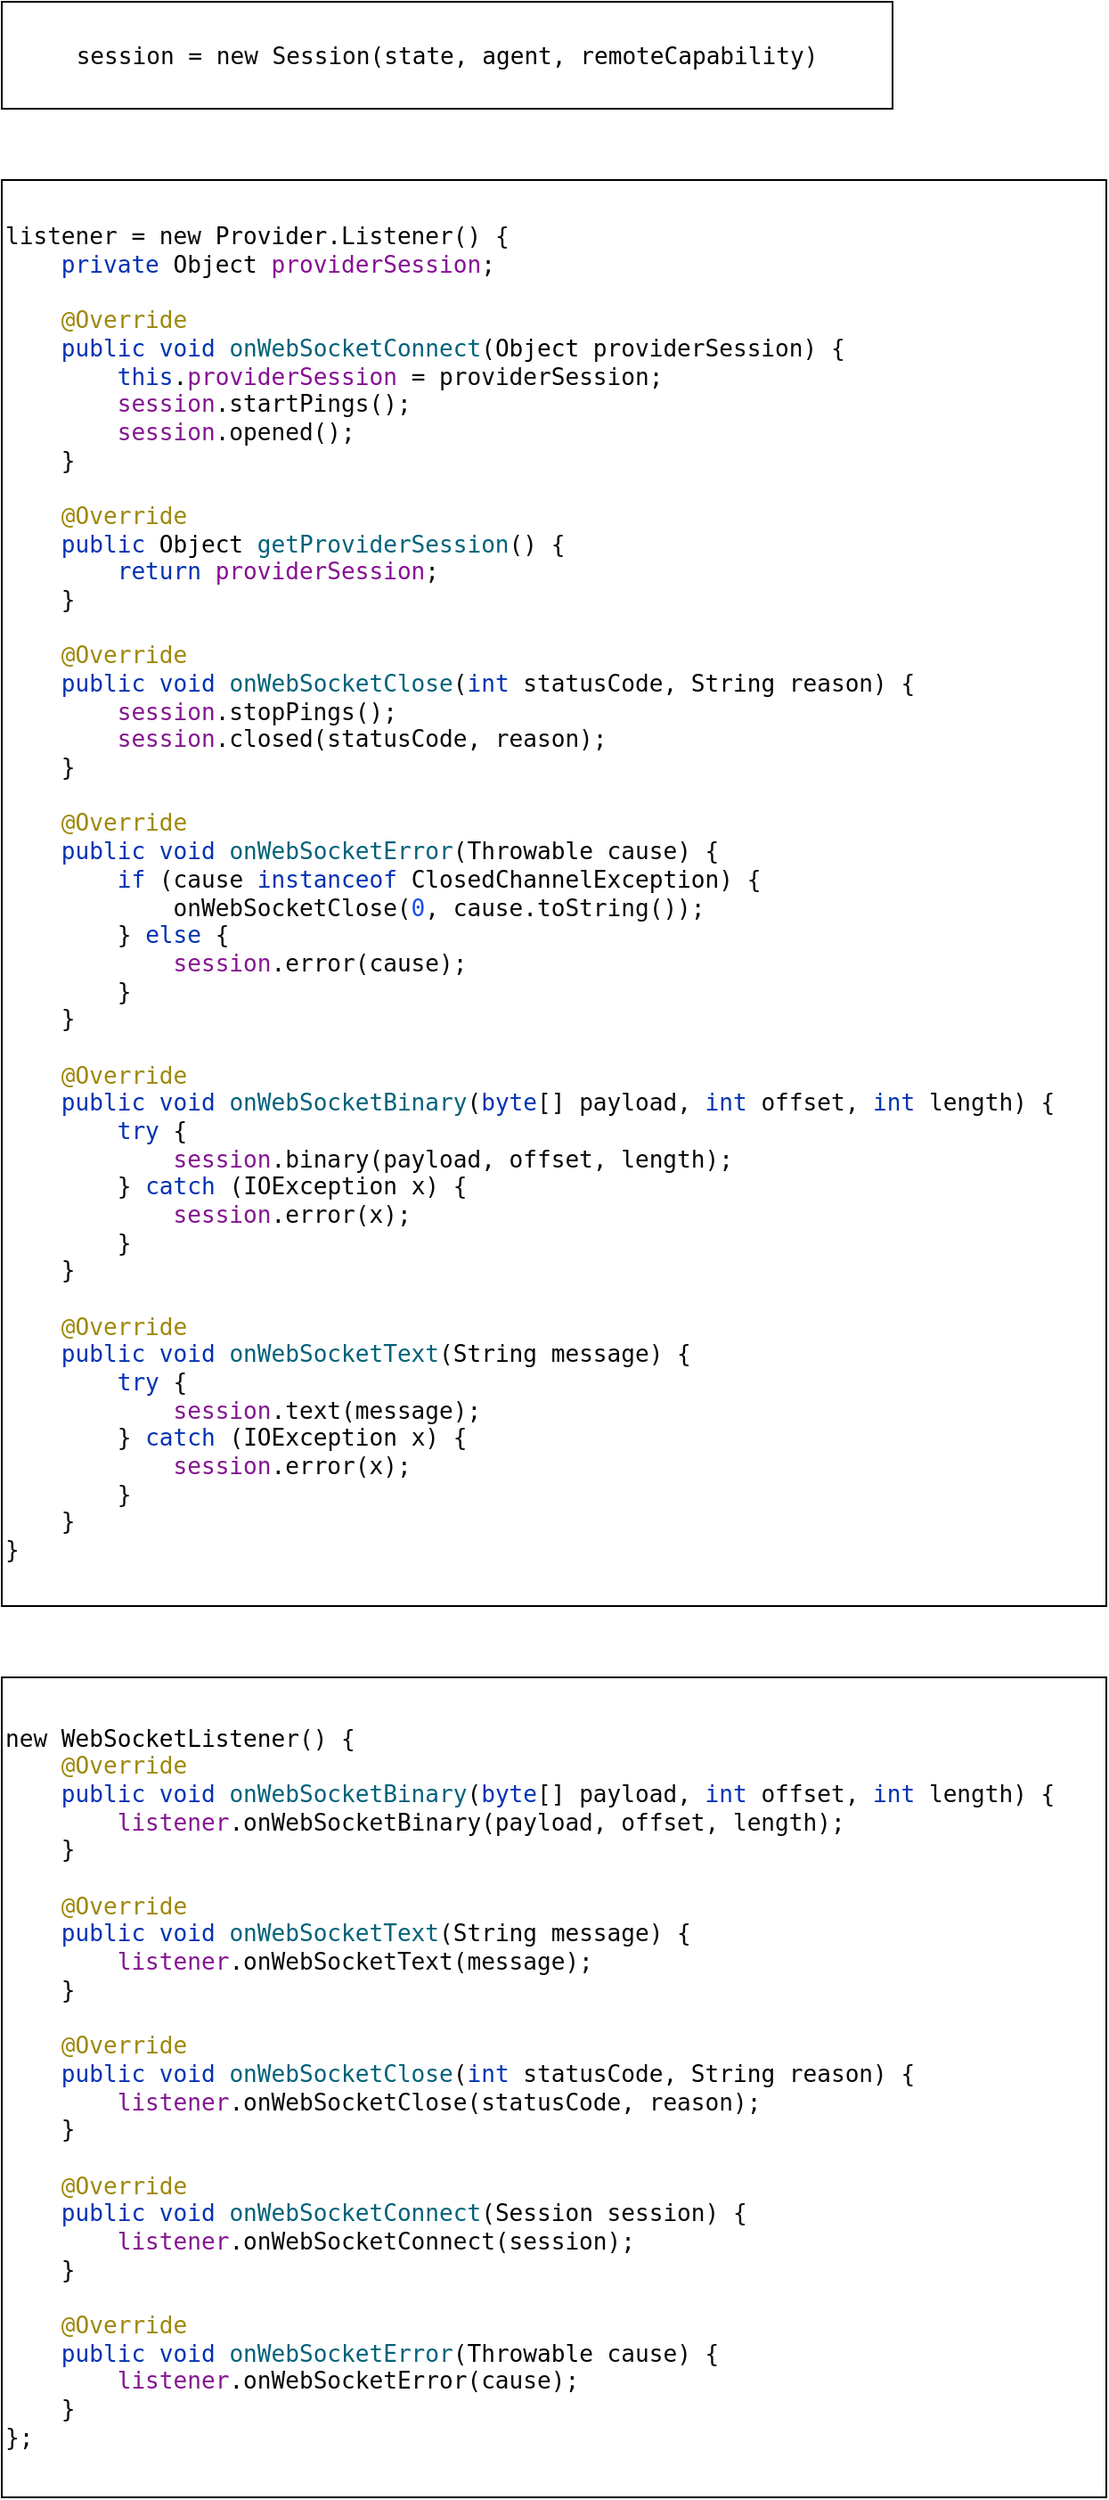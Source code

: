 <mxfile version="22.1.18" type="github">
  <diagram name="第 1 页" id="TmWcDYK_UgiakPwoPVKv">
    <mxGraphModel dx="954" dy="526" grid="1" gridSize="10" guides="1" tooltips="1" connect="1" arrows="1" fold="1" page="1" pageScale="1" pageWidth="827" pageHeight="1169" math="0" shadow="0">
      <root>
        <mxCell id="0" />
        <mxCell id="1" parent="0" />
        <mxCell id="5YAw_FNIZ0tjdUvr30zQ-1" value="&lt;pre style=&quot;background-color:#ffffff;color:#080808;font-family:&#39;JetBrains Mono&#39;,monospace;font-size:9.8pt;&quot;&gt;session = new Session(&lt;span style=&quot;color:#000000;&quot;&gt;state&lt;/span&gt;, &lt;span style=&quot;color:#000000;&quot;&gt;agent&lt;/span&gt;, &lt;span style=&quot;color:#000000;&quot;&gt;remoteCapability&lt;/span&gt;)&lt;/pre&gt;" style="rounded=0;whiteSpace=wrap;html=1;" vertex="1" parent="1">
          <mxGeometry x="120" y="140" width="500" height="60" as="geometry" />
        </mxCell>
        <mxCell id="5YAw_FNIZ0tjdUvr30zQ-2" value="&lt;pre style=&quot;background-color:#ffffff;color:#080808;font-family:&#39;JetBrains Mono&#39;,monospace;font-size:9.8pt;&quot;&gt;listener = new &lt;span style=&quot;color:#000000;&quot;&gt;Provider&lt;/span&gt;.&lt;span style=&quot;color:#000000;&quot;&gt;Listener&lt;/span&gt;() {&lt;br&gt;    &lt;span style=&quot;color:#0033b3;&quot;&gt;private &lt;/span&gt;&lt;span style=&quot;color:#000000;&quot;&gt;Object &lt;/span&gt;&lt;span style=&quot;color:#871094;&quot;&gt;providerSession&lt;/span&gt;;&lt;br&gt;&lt;br&gt;    &lt;span style=&quot;color:#9e880d;&quot;&gt;@Override&lt;br&gt;&lt;/span&gt;&lt;span style=&quot;color:#9e880d;&quot;&gt;    &lt;/span&gt;&lt;span style=&quot;color:#0033b3;&quot;&gt;public void &lt;/span&gt;&lt;span style=&quot;color:#00627a;&quot;&gt;onWebSocketConnect&lt;/span&gt;(&lt;span style=&quot;color:#000000;&quot;&gt;Object &lt;/span&gt;providerSession) {&lt;br&gt;        &lt;span style=&quot;color:#0033b3;&quot;&gt;this&lt;/span&gt;.&lt;span style=&quot;color:#871094;&quot;&gt;providerSession &lt;/span&gt;= providerSession;&lt;br&gt;        &lt;span style=&quot;color:#851691;&quot;&gt;session&lt;/span&gt;.startPings();&lt;br&gt;        &lt;span style=&quot;color:#851691;&quot;&gt;session&lt;/span&gt;.opened();&lt;br&gt;    }&lt;br&gt;&lt;br&gt;    &lt;span style=&quot;color:#9e880d;&quot;&gt;@Override&lt;br&gt;&lt;/span&gt;&lt;span style=&quot;color:#9e880d;&quot;&gt;    &lt;/span&gt;&lt;span style=&quot;color:#0033b3;&quot;&gt;public &lt;/span&gt;&lt;span style=&quot;color:#000000;&quot;&gt;Object &lt;/span&gt;&lt;span style=&quot;color:#00627a;&quot;&gt;getProviderSession&lt;/span&gt;() {&lt;br&gt;        &lt;span style=&quot;color:#0033b3;&quot;&gt;return &lt;/span&gt;&lt;span style=&quot;color:#871094;&quot;&gt;providerSession&lt;/span&gt;;&lt;br&gt;    }&lt;br&gt;&lt;br&gt;    &lt;span style=&quot;color:#9e880d;&quot;&gt;@Override&lt;br&gt;&lt;/span&gt;&lt;span style=&quot;color:#9e880d;&quot;&gt;    &lt;/span&gt;&lt;span style=&quot;color:#0033b3;&quot;&gt;public void &lt;/span&gt;&lt;span style=&quot;color:#00627a;&quot;&gt;onWebSocketClose&lt;/span&gt;(&lt;span style=&quot;color:#0033b3;&quot;&gt;int &lt;/span&gt;statusCode, &lt;span style=&quot;color:#000000;&quot;&gt;String &lt;/span&gt;reason) {&lt;br&gt;        &lt;span style=&quot;color:#851691;&quot;&gt;session&lt;/span&gt;.stopPings();&lt;br&gt;        &lt;span style=&quot;color:#851691;&quot;&gt;session&lt;/span&gt;.closed(statusCode, reason);&lt;br&gt;    }&lt;br&gt;&lt;br&gt;    &lt;span style=&quot;color:#9e880d;&quot;&gt;@Override&lt;br&gt;&lt;/span&gt;&lt;span style=&quot;color:#9e880d;&quot;&gt;    &lt;/span&gt;&lt;span style=&quot;color:#0033b3;&quot;&gt;public void &lt;/span&gt;&lt;span style=&quot;color:#00627a;&quot;&gt;onWebSocketError&lt;/span&gt;(&lt;span style=&quot;color:#000000;&quot;&gt;Throwable &lt;/span&gt;cause) {&lt;br&gt;        &lt;span style=&quot;color:#0033b3;&quot;&gt;if &lt;/span&gt;(cause &lt;span style=&quot;color:#0033b3;&quot;&gt;instanceof &lt;/span&gt;&lt;span style=&quot;color:#000000;&quot;&gt;ClosedChannelException&lt;/span&gt;) {&lt;br&gt;            onWebSocketClose(&lt;span style=&quot;color:#1750eb;&quot;&gt;0&lt;/span&gt;, cause.toString());&lt;br&gt;        } &lt;span style=&quot;color:#0033b3;&quot;&gt;else &lt;/span&gt;{&lt;br&gt;            &lt;span style=&quot;color:#851691;&quot;&gt;session&lt;/span&gt;.error(cause);&lt;br&gt;        }&lt;br&gt;    }&lt;br&gt;&lt;br&gt;    &lt;span style=&quot;color:#9e880d;&quot;&gt;@Override&lt;br&gt;&lt;/span&gt;&lt;span style=&quot;color:#9e880d;&quot;&gt;    &lt;/span&gt;&lt;span style=&quot;color:#0033b3;&quot;&gt;public void &lt;/span&gt;&lt;span style=&quot;color:#00627a;&quot;&gt;onWebSocketBinary&lt;/span&gt;(&lt;span style=&quot;color:#0033b3;&quot;&gt;byte&lt;/span&gt;[] payload, &lt;span style=&quot;color:#0033b3;&quot;&gt;int &lt;/span&gt;offset, &lt;span style=&quot;color:#0033b3;&quot;&gt;int &lt;/span&gt;length) {&lt;br&gt;        &lt;span style=&quot;color:#0033b3;&quot;&gt;try &lt;/span&gt;{&lt;br&gt;            &lt;span style=&quot;color:#851691;&quot;&gt;session&lt;/span&gt;.binary(payload, offset, length);&lt;br&gt;        } &lt;span style=&quot;color:#0033b3;&quot;&gt;catch &lt;/span&gt;(&lt;span style=&quot;color:#000000;&quot;&gt;IOException &lt;/span&gt;x) {&lt;br&gt;            &lt;span style=&quot;color:#851691;&quot;&gt;session&lt;/span&gt;.error(x);&lt;br&gt;        }&lt;br&gt;    }&lt;br&gt;&lt;br&gt;    &lt;span style=&quot;color:#9e880d;&quot;&gt;@Override&lt;br&gt;&lt;/span&gt;&lt;span style=&quot;color:#9e880d;&quot;&gt;    &lt;/span&gt;&lt;span style=&quot;color:#0033b3;&quot;&gt;public void &lt;/span&gt;&lt;span style=&quot;color:#00627a;&quot;&gt;onWebSocketText&lt;/span&gt;(&lt;span style=&quot;color:#000000;&quot;&gt;String &lt;/span&gt;message) {&lt;br&gt;        &lt;span style=&quot;color:#0033b3;&quot;&gt;try &lt;/span&gt;{&lt;br&gt;            &lt;span style=&quot;color:#851691;&quot;&gt;session&lt;/span&gt;.text(message);&lt;br&gt;        } &lt;span style=&quot;color:#0033b3;&quot;&gt;catch &lt;/span&gt;(&lt;span style=&quot;color:#000000;&quot;&gt;IOException &lt;/span&gt;x) {&lt;br&gt;            &lt;span style=&quot;color:#851691;&quot;&gt;session&lt;/span&gt;.error(x);&lt;br&gt;        }&lt;br&gt;    }&lt;br&gt;}&lt;/pre&gt;" style="rounded=0;whiteSpace=wrap;html=1;align=left;" vertex="1" parent="1">
          <mxGeometry x="120" y="240" width="620" height="800" as="geometry" />
        </mxCell>
        <mxCell id="5YAw_FNIZ0tjdUvr30zQ-3" value="&lt;pre style=&quot;background-color:#ffffff;color:#080808;font-family:&#39;JetBrains Mono&#39;,monospace;font-size:9.8pt;&quot;&gt;new &lt;span style=&quot;color:#000000;&quot;&gt;WebSocketListener&lt;/span&gt;() {&lt;br&gt;    &lt;span style=&quot;color:#9e880d;&quot;&gt;@Override&lt;br&gt;&lt;/span&gt;&lt;span style=&quot;color:#9e880d;&quot;&gt;    &lt;/span&gt;&lt;span style=&quot;color:#0033b3;&quot;&gt;public void &lt;/span&gt;&lt;span style=&quot;color:#00627a;&quot;&gt;onWebSocketBinary&lt;/span&gt;(&lt;span style=&quot;color:#0033b3;&quot;&gt;byte&lt;/span&gt;[] payload, &lt;span style=&quot;color:#0033b3;&quot;&gt;int &lt;/span&gt;offset, &lt;span style=&quot;color:#0033b3;&quot;&gt;int &lt;/span&gt;length) {&lt;br&gt;        &lt;span style=&quot;color:#851691;&quot;&gt;listener&lt;/span&gt;.onWebSocketBinary(payload, offset, length);&lt;br&gt;    }&lt;br&gt;&lt;br&gt;    &lt;span style=&quot;color:#9e880d;&quot;&gt;@Override&lt;br&gt;&lt;/span&gt;&lt;span style=&quot;color:#9e880d;&quot;&gt;    &lt;/span&gt;&lt;span style=&quot;color:#0033b3;&quot;&gt;public void &lt;/span&gt;&lt;span style=&quot;color:#00627a;&quot;&gt;onWebSocketText&lt;/span&gt;(&lt;span style=&quot;color:#000000;&quot;&gt;String &lt;/span&gt;message) {&lt;br&gt;        &lt;span style=&quot;color:#851691;&quot;&gt;listener&lt;/span&gt;.onWebSocketText(message);&lt;br&gt;    }&lt;br&gt;&lt;br&gt;    &lt;span style=&quot;color:#9e880d;&quot;&gt;@Override&lt;br&gt;&lt;/span&gt;&lt;span style=&quot;color:#9e880d;&quot;&gt;    &lt;/span&gt;&lt;span style=&quot;color:#0033b3;&quot;&gt;public void &lt;/span&gt;&lt;span style=&quot;color:#00627a;&quot;&gt;onWebSocketClose&lt;/span&gt;(&lt;span style=&quot;color:#0033b3;&quot;&gt;int &lt;/span&gt;statusCode, &lt;span style=&quot;color:#000000;&quot;&gt;String &lt;/span&gt;reason) {&lt;br&gt;        &lt;span style=&quot;color:#851691;&quot;&gt;listener&lt;/span&gt;.onWebSocketClose(statusCode, reason);&lt;br&gt;    }&lt;br&gt;&lt;br&gt;    &lt;span style=&quot;color:#9e880d;&quot;&gt;@Override&lt;br&gt;&lt;/span&gt;&lt;span style=&quot;color:#9e880d;&quot;&gt;    &lt;/span&gt;&lt;span style=&quot;color:#0033b3;&quot;&gt;public void &lt;/span&gt;&lt;span style=&quot;color:#00627a;&quot;&gt;onWebSocketConnect&lt;/span&gt;(&lt;span style=&quot;color:#000000;&quot;&gt;Session &lt;/span&gt;session) {&lt;br&gt;        &lt;span style=&quot;color:#851691;&quot;&gt;listener&lt;/span&gt;.onWebSocketConnect(session);&lt;br&gt;    }&lt;br&gt;&lt;br&gt;    &lt;span style=&quot;color:#9e880d;&quot;&gt;@Override&lt;br&gt;&lt;/span&gt;&lt;span style=&quot;color:#9e880d;&quot;&gt;    &lt;/span&gt;&lt;span style=&quot;color:#0033b3;&quot;&gt;public void &lt;/span&gt;&lt;span style=&quot;color:#00627a;&quot;&gt;onWebSocketError&lt;/span&gt;(&lt;span style=&quot;color:#000000;&quot;&gt;Throwable &lt;/span&gt;cause) {&lt;br&gt;        &lt;span style=&quot;color:#851691;&quot;&gt;listener&lt;/span&gt;.onWebSocketError(cause);&lt;br&gt;    }&lt;br&gt;};&lt;/pre&gt;" style="rounded=0;whiteSpace=wrap;html=1;align=left;" vertex="1" parent="1">
          <mxGeometry x="120" y="1080" width="620" height="460" as="geometry" />
        </mxCell>
      </root>
    </mxGraphModel>
  </diagram>
</mxfile>
